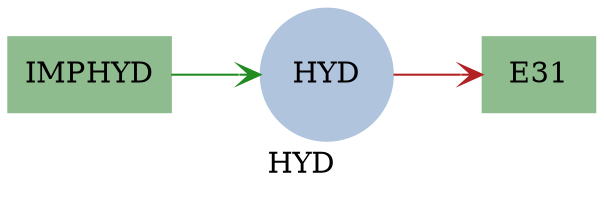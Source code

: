 // This file is generated by the --graph_format option of the Temoa model.  It
// is a Graphviz DOT language text description of a Temoa model instance.  For
// the curious, Graphviz will read this file to create an equivalent image in
// a number of formats, including SVG, PNG, GIF, and PDF.  For example, here
// is how one might invoke Graphviz to create an SVG image from the dot file.
//
// dot -Tsvg -o model.svg model.dot
//
// For more information, see the Graphviz homepage: http://graphviz.org/

// This particular file is the dot language description of the flow of energy
// via the carrier 'HYD'.

strict digraph Temoa_energy_carrier {
	label = "HYD"

	color       = "black";
	compound    = "True";
	concentrate = "True";
	rankdir     = "LR";
	splines     = "True";

	// Default node attributes
	node [ style="filled" ] ;

	// Default edge attributes
	edge [
	  arrowhead      = "vee",
	  fontsize       = "8",
	  label          = "   ",
	  labelfloat     = "false",
	  len            = "2",
	  weight         = "0.5",
	] ;


	// Define individual nodes (and non-default characteristics)
	subgraph techs {
		node [ color="darkseagreen", shape="box" ] ;

		"E31"    [ href="../processes/process_E31.svg" ] ;
		"IMPHYD" [ href="../processes/process_IMPHYD.svg" ] ;
	}

	subgraph energy_carriers {
		node [ color="lightsteelblue", shape="circle" ] ;

		"HYD" [ href="../simple_model.svg" ] ;
	}

	// Define individual edges (and non-default characteristics)
	subgraph outputs {
		edge [ color="forestgreen" ] ;

		"IMPHYD" -> "HYD" ;
	}

	subgraph inputs {
		edge [ color="firebrick" ] ;

		"HYD" -> "E31" ;
	}
}
